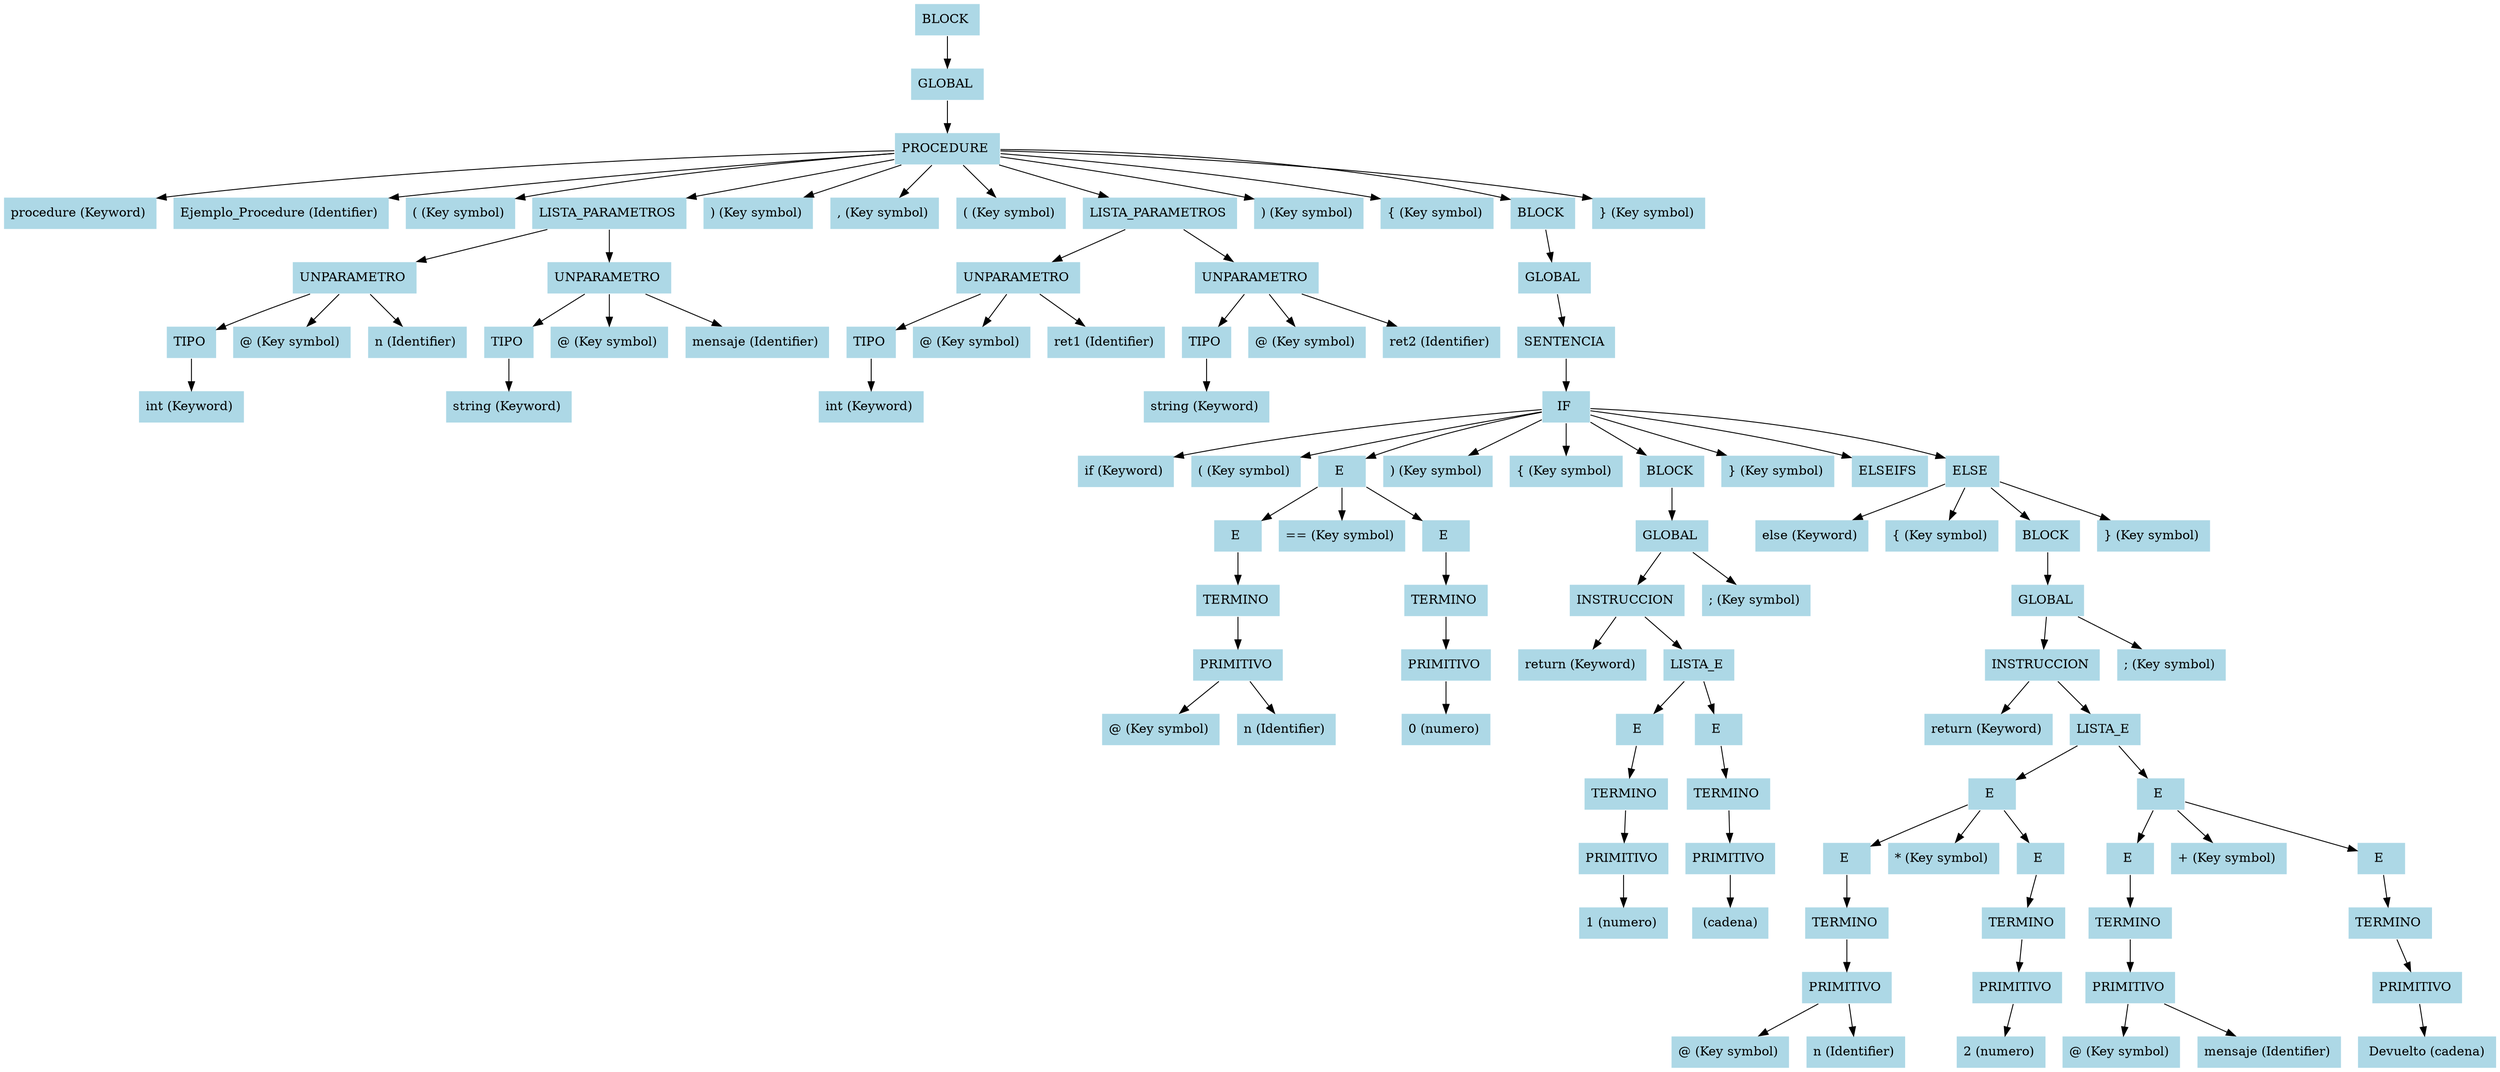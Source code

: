 digraph lista{ rankdir=TB;node[shape = box, style = filled, color = white]; nodo22278905[label="BLOCK ", fillcolor="LightBlue", style ="filled", shape="box"]; 
nodo27956885[label="GLOBAL ", fillcolor="LightBlue", style ="filled", shape="box"]; 
nodo4641341[label="PROCEDURE ", fillcolor="LightBlue", style ="filled", shape="box"]; 
nodo53341818[label="procedure (Keyword) ", fillcolor="LightBlue", style ="filled", shape="box"]; 
"nodo4641341"-> "nodo53341818" 
nodo3233356[label="Ejemplo_Procedure (Identifier) ", fillcolor="LightBlue", style ="filled", shape="box"]; 
"nodo4641341"-> "nodo3233356" 
nodo61300078[label="( (Key symbol) ", fillcolor="LightBlue", style ="filled", shape="box"]; 
"nodo4641341"-> "nodo61300078" 
nodo66225295[label="LISTA_PARAMETROS ", fillcolor="LightBlue", style ="filled", shape="box"]; 
nodo37866393[label="UNPARAMETRO ", fillcolor="LightBlue", style ="filled", shape="box"]; 
nodo25960941[label="TIPO ", fillcolor="LightBlue", style ="filled", shape="box"]; 
nodo38044836[label="int (Keyword) ", fillcolor="LightBlue", style ="filled", shape="box"]; 
"nodo25960941"-> "nodo38044836" 
"nodo37866393"-> "nodo25960941" 
nodo58972879[label="@ (Key symbol) ", fillcolor="LightBlue", style ="filled", shape="box"]; 
"nodo37866393"-> "nodo58972879" 
nodo38346678[label="n (Identifier) ", fillcolor="LightBlue", style ="filled", shape="box"]; 
"nodo37866393"-> "nodo38346678" 
"nodo66225295"-> "nodo37866393" 
nodo47704860[label="UNPARAMETRO ", fillcolor="LightBlue", style ="filled", shape="box"]; 
nodo34137976[label="TIPO ", fillcolor="LightBlue", style ="filled", shape="box"]; 
nodo7292476[label="string (Keyword) ", fillcolor="LightBlue", style ="filled", shape="box"]; 
"nodo34137976"-> "nodo7292476" 
"nodo47704860"-> "nodo34137976" 
nodo6930962[label="@ (Key symbol) ", fillcolor="LightBlue", style ="filled", shape="box"]; 
"nodo47704860"-> "nodo6930962" 
nodo7159577[label="mensaje (Identifier) ", fillcolor="LightBlue", style ="filled", shape="box"]; 
"nodo47704860"-> "nodo7159577" 
"nodo66225295"-> "nodo47704860" 
"nodo4641341"-> "nodo66225295" 
nodo49453355[label=") (Key symbol) ", fillcolor="LightBlue", style ="filled", shape="box"]; 
"nodo4641341"-> "nodo49453355" 
nodo22065176[label=", (Key symbol) ", fillcolor="LightBlue", style ="filled", shape="box"]; 
"nodo4641341"-> "nodo22065176" 
nodo55525867[label="( (Key symbol) ", fillcolor="LightBlue", style ="filled", shape="box"]; 
"nodo4641341"-> "nodo55525867" 
nodo4629283[label="LISTA_PARAMETROS ", fillcolor="LightBlue", style ="filled", shape="box"]; 
nodo51111163[label="UNPARAMETRO ", fillcolor="LightBlue", style ="filled", shape="box"]; 
nodo60324258[label="TIPO ", fillcolor="LightBlue", style ="filled", shape="box"]; 
nodo19916418[label="int (Keyword) ", fillcolor="LightBlue", style ="filled", shape="box"]; 
"nodo60324258"-> "nodo19916418" 
"nodo51111163"-> "nodo60324258" 
nodo60658812[label="@ (Key symbol) ", fillcolor="LightBlue", style ="filled", shape="box"]; 
"nodo51111163"-> "nodo60658812" 
nodo14700073[label="ret1 (Identifier) ", fillcolor="LightBlue", style ="filled", shape="box"]; 
"nodo51111163"-> "nodo14700073" 
"nodo4629283"-> "nodo51111163" 
nodo35159066[label="UNPARAMETRO ", fillcolor="LightBlue", style ="filled", shape="box"]; 
nodo61976344[label="TIPO ", fillcolor="LightBlue", style ="filled", shape="box"]; 
nodo57116771[label="string (Keyword) ", fillcolor="LightBlue", style ="filled", shape="box"]; 
"nodo61976344"-> "nodo57116771" 
"nodo35159066"-> "nodo61976344" 
nodo30511093[label="@ (Key symbol) ", fillcolor="LightBlue", style ="filled", shape="box"]; 
"nodo35159066"-> "nodo30511093" 
nodo7407808[label="ret2 (Identifier) ", fillcolor="LightBlue", style ="filled", shape="box"]; 
"nodo35159066"-> "nodo7407808" 
"nodo4629283"-> "nodo35159066" 
"nodo4641341"-> "nodo4629283" 
nodo28267243[label=") (Key symbol) ", fillcolor="LightBlue", style ="filled", shape="box"]; 
"nodo4641341"-> "nodo28267243" 
nodo62057496[label="{ (Key symbol) ", fillcolor="LightBlue", style ="filled", shape="box"]; 
"nodo4641341"-> "nodo62057496" 
nodo5021088[label="BLOCK ", fillcolor="LightBlue", style ="filled", shape="box"]; 
nodo56486100[label="GLOBAL ", fillcolor="LightBlue", style ="filled", shape="box"]; 
nodo48054588[label="SENTENCIA ", fillcolor="LightBlue", style ="filled", shape="box"]; 
nodo31728859[label="IF ", fillcolor="LightBlue", style ="filled", shape="box"]; 
nodo31367784[label="if (Keyword) ", fillcolor="LightBlue", style ="filled", shape="box"]; 
"nodo31728859"-> "nodo31367784" 
nodo31677845[label="( (Key symbol) ", fillcolor="LightBlue", style ="filled", shape="box"]; 
"nodo31728859"-> "nodo31677845" 
nodo21930316[label="E ", fillcolor="LightBlue", style ="filled", shape="box"]; 
nodo30576620[label="E ", fillcolor="LightBlue", style ="filled", shape="box"]; 
nodo19530126[label="TERMINO ", fillcolor="LightBlue", style ="filled", shape="box"]; 
nodo56303685[label="PRIMITIVO ", fillcolor="LightBlue", style ="filled", shape="box"]; 
nodo14307929[label="@ (Key symbol) ", fillcolor="LightBlue", style ="filled", shape="box"]; 
"nodo56303685"-> "nodo14307929" 
nodo29721226[label="n (Identifier) ", fillcolor="LightBlue", style ="filled", shape="box"]; 
"nodo56303685"-> "nodo29721226" 
"nodo19530126"-> "nodo56303685" 
"nodo30576620"-> "nodo19530126" 
"nodo21930316"-> "nodo30576620" 
nodo62608979[label="== (Key symbol) ", fillcolor="LightBlue", style ="filled", shape="box"]; 
"nodo21930316"-> "nodo62608979" 
nodo39936547[label="E ", fillcolor="LightBlue", style ="filled", shape="box"]; 
nodo6286244[label="TERMINO ", fillcolor="LightBlue", style ="filled", shape="box"]; 
nodo22104567[label="PRIMITIVO ", fillcolor="LightBlue", style ="filled", shape="box"]; 
nodo62813173[label="0 (numero) ", fillcolor="LightBlue", style ="filled", shape="box"]; 
"nodo22104567"-> "nodo62813173" 
"nodo6286244"-> "nodo22104567" 
"nodo39936547"-> "nodo6286244" 
"nodo21930316"-> "nodo39936547" 
"nodo31728859"-> "nodo21930316" 
nodo10603631[label=") (Key symbol) ", fillcolor="LightBlue", style ="filled", shape="box"]; 
"nodo31728859"-> "nodo10603631" 
nodo15514733[label="{ (Key symbol) ", fillcolor="LightBlue", style ="filled", shape="box"]; 
"nodo31728859"-> "nodo15514733" 
nodo51653490[label="BLOCK ", fillcolor="LightBlue", style ="filled", shape="box"]; 
nodo26437045[label="GLOBAL ", fillcolor="LightBlue", style ="filled", shape="box"]; 
nodo59015273[label="INSTRUCCION ", fillcolor="LightBlue", style ="filled", shape="box"]; 
nodo46189557[label="return (Keyword) ", fillcolor="LightBlue", style ="filled", shape="box"]; 
"nodo59015273"-> "nodo46189557" 
nodo22242363[label="LISTA_E ", fillcolor="LightBlue", style ="filled", shape="box"]; 
nodo21196500[label="E ", fillcolor="LightBlue", style ="filled", shape="box"]; 
nodo29038416[label="TERMINO ", fillcolor="LightBlue", style ="filled", shape="box"]; 
nodo3398010[label="PRIMITIVO ", fillcolor="LightBlue", style ="filled", shape="box"]; 
nodo24652178[label="1 (numero) ", fillcolor="LightBlue", style ="filled", shape="box"]; 
"nodo3398010"-> "nodo24652178" 
"nodo29038416"-> "nodo3398010" 
"nodo21196500"-> "nodo29038416" 
"nodo22242363"-> "nodo21196500" 
nodo64359056[label="E ", fillcolor="LightBlue", style ="filled", shape="box"]; 
nodo28156518[label="TERMINO ", fillcolor="LightBlue", style ="filled", shape="box"]; 
nodo41573437[label="PRIMITIVO ", fillcolor="LightBlue", style ="filled", shape="box"]; 
nodo40675510[label=" (cadena) ", fillcolor="LightBlue", style ="filled", shape="box"]; 
"nodo41573437"-> "nodo40675510" 
"nodo28156518"-> "nodo41573437" 
"nodo64359056"-> "nodo28156518" 
"nodo22242363"-> "nodo64359056" 
"nodo59015273"-> "nodo22242363" 
"nodo26437045"-> "nodo59015273" 
nodo8776746[label="; (Key symbol) ", fillcolor="LightBlue", style ="filled", shape="box"]; 
"nodo26437045"-> "nodo8776746" 
"nodo51653490"-> "nodo26437045" 
"nodo31728859"-> "nodo51653490" 
nodo13085418[label="} (Key symbol) ", fillcolor="LightBlue", style ="filled", shape="box"]; 
"nodo31728859"-> "nodo13085418" 
nodo4883327[label="ELSEIFS ", fillcolor="LightBlue", style ="filled", shape="box"]; 
"nodo31728859"-> "nodo4883327" 
nodo31000297[label="ELSE ", fillcolor="LightBlue", style ="filled", shape="box"]; 
nodo30801635[label="else (Keyword) ", fillcolor="LightBlue", style ="filled", shape="box"]; 
"nodo31000297"-> "nodo30801635" 
nodo61157916[label="{ (Key symbol) ", fillcolor="LightBlue", style ="filled", shape="box"]; 
"nodo31000297"-> "nodo61157916" 
nodo39925374[label="BLOCK ", fillcolor="LightBlue", style ="filled", shape="box"]; 
nodo4219242[label="GLOBAL ", fillcolor="LightBlue", style ="filled", shape="box"]; 
nodo42362361[label="INSTRUCCION ", fillcolor="LightBlue", style ="filled", shape="box"]; 
nodo52408636[label="return (Keyword) ", fillcolor="LightBlue", style ="filled", shape="box"]; 
"nodo42362361"-> "nodo52408636" 
nodo31921275[label="LISTA_E ", fillcolor="LightBlue", style ="filled", shape="box"]; 
nodo66964857[label="E ", fillcolor="LightBlue", style ="filled", shape="box"]; 
nodo40467629[label="E ", fillcolor="LightBlue", style ="filled", shape="box"]; 
nodo37427593[label="TERMINO ", fillcolor="LightBlue", style ="filled", shape="box"]; 
nodo11891895[label="PRIMITIVO ", fillcolor="LightBlue", style ="filled", shape="box"]; 
nodo52516950[label="@ (Key symbol) ", fillcolor="LightBlue", style ="filled", shape="box"]; 
"nodo11891895"-> "nodo52516950" 
nodo51959360[label="n (Identifier) ", fillcolor="LightBlue", style ="filled", shape="box"]; 
"nodo11891895"-> "nodo51959360" 
"nodo37427593"-> "nodo11891895" 
"nodo40467629"-> "nodo37427593" 
"nodo66964857"-> "nodo40467629" 
nodo15914053[label="* (Key symbol) ", fillcolor="LightBlue", style ="filled", shape="box"]; 
"nodo66964857"-> "nodo15914053" 
nodo58418800[label="E ", fillcolor="LightBlue", style ="filled", shape="box"]; 
nodo2950976[label="TERMINO ", fillcolor="LightBlue", style ="filled", shape="box"]; 
nodo9059824[label="PRIMITIVO ", fillcolor="LightBlue", style ="filled", shape="box"]; 
nodo65454767[label="2 (numero) ", fillcolor="LightBlue", style ="filled", shape="box"]; 
"nodo9059824"-> "nodo65454767" 
"nodo2950976"-> "nodo9059824" 
"nodo58418800"-> "nodo2950976" 
"nodo66964857"-> "nodo58418800" 
"nodo31921275"-> "nodo66964857" 
nodo29536487[label="E ", fillcolor="LightBlue", style ="filled", shape="box"]; 
nodo28432249[label="E ", fillcolor="LightBlue", style ="filled", shape="box"]; 
nodo25474814[label="TERMINO ", fillcolor="LightBlue", style ="filled", shape="box"]; 
nodo15220231[label="PRIMITIVO ", fillcolor="LightBlue", style ="filled", shape="box"]; 
nodo64279389[label="@ (Key symbol) ", fillcolor="LightBlue", style ="filled", shape="box"]; 
"nodo15220231"-> "nodo64279389" 
nodo13418048[label="mensaje (Identifier) ", fillcolor="LightBlue", style ="filled", shape="box"]; 
"nodo15220231"-> "nodo13418048" 
"nodo25474814"-> "nodo15220231" 
"nodo28432249"-> "nodo25474814" 
"nodo29536487"-> "nodo28432249" 
nodo66419882[label="+ (Key symbol) ", fillcolor="LightBlue", style ="filled", shape="box"]; 
"nodo29536487"-> "nodo66419882" 
nodo6756237[label="E ", fillcolor="LightBlue", style ="filled", shape="box"]; 
nodo41944336[label="TERMINO ", fillcolor="LightBlue", style ="filled", shape="box"]; 
nodo42182869[label="PRIMITIVO ", fillcolor="LightBlue", style ="filled", shape="box"]; 
nodo19202613[label=" Devuelto (cadena) ", fillcolor="LightBlue", style ="filled", shape="box"]; 
"nodo42182869"-> "nodo19202613" 
"nodo41944336"-> "nodo42182869" 
"nodo6756237"-> "nodo41944336" 
"nodo29536487"-> "nodo6756237" 
"nodo31921275"-> "nodo29536487" 
"nodo42362361"-> "nodo31921275" 
"nodo4219242"-> "nodo42362361" 
nodo62822529[label="; (Key symbol) ", fillcolor="LightBlue", style ="filled", shape="box"]; 
"nodo4219242"-> "nodo62822529" 
"nodo39925374"-> "nodo4219242" 
"nodo31000297"-> "nodo39925374" 
nodo12334401[label="} (Key symbol) ", fillcolor="LightBlue", style ="filled", shape="box"]; 
"nodo31000297"-> "nodo12334401" 
"nodo31728859"-> "nodo31000297" 
"nodo48054588"-> "nodo31728859" 
"nodo56486100"-> "nodo48054588" 
"nodo5021088"-> "nodo56486100" 
"nodo4641341"-> "nodo5021088" 
nodo162936[label="} (Key symbol) ", fillcolor="LightBlue", style ="filled", shape="box"]; 
"nodo4641341"-> "nodo162936" 
"nodo27956885"-> "nodo4641341" 
"nodo22278905"-> "nodo27956885" 
}